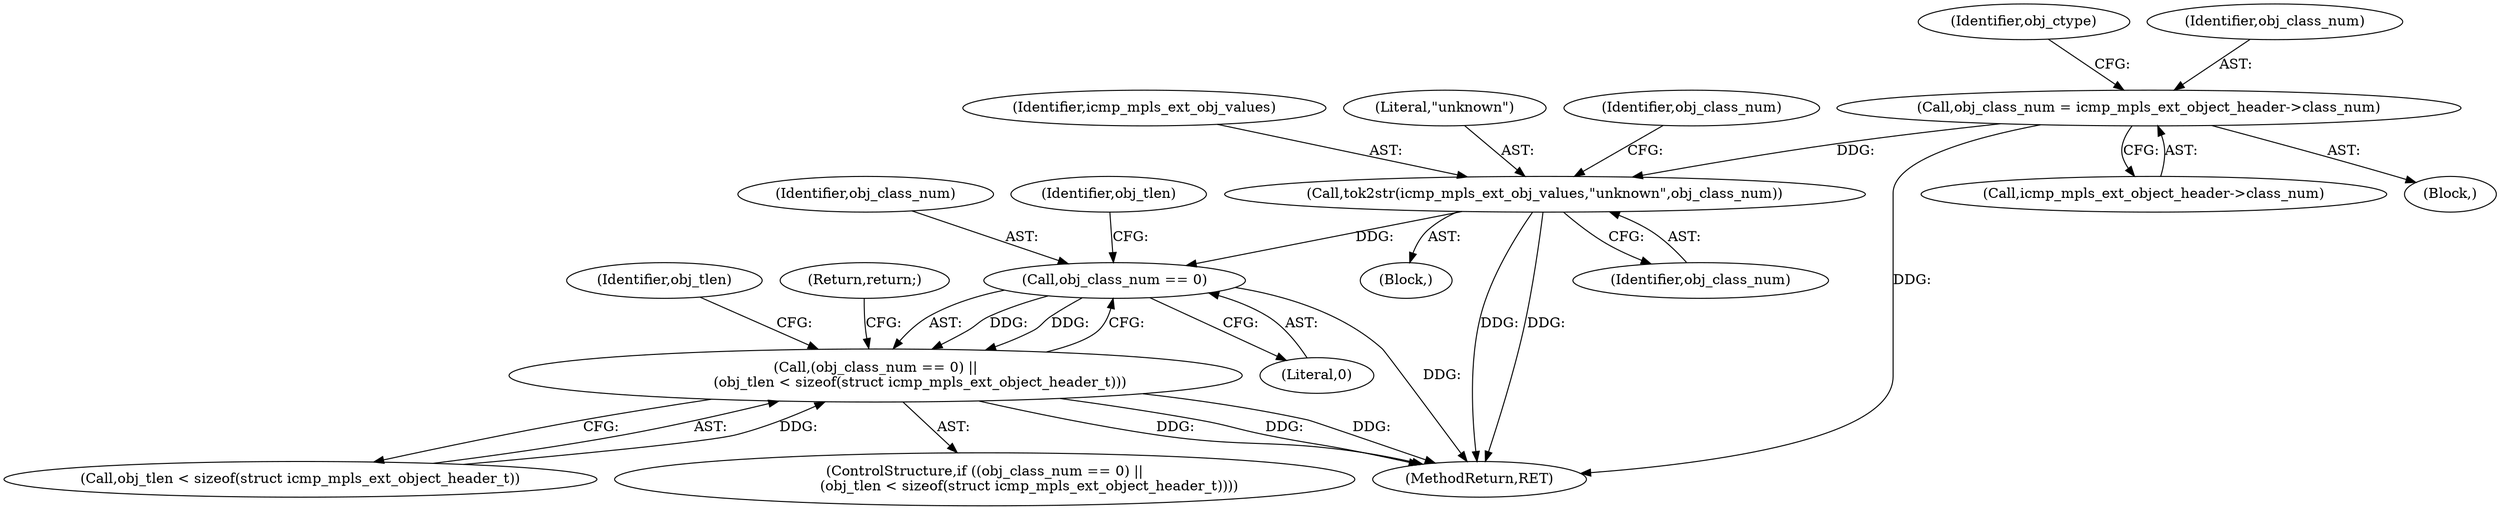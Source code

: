 digraph "0_tcpdump_8509ef02eceb2bbb479cea10fe4a7ec6395f1a8b@pointer" {
"1001144" [label="(Call,obj_class_num = icmp_mpls_ext_object_header->class_num)"];
"1001164" [label="(Call,tok2str(icmp_mpls_ext_obj_values,\"unknown\",obj_class_num))"];
"1001179" [label="(Call,obj_class_num == 0)"];
"1001178" [label="(Call,(obj_class_num == 0) ||\n                    (obj_tlen < sizeof(struct icmp_mpls_ext_object_header_t)))"];
"1001163" [label="(Block,)"];
"1001178" [label="(Call,(obj_class_num == 0) ||\n                    (obj_tlen < sizeof(struct icmp_mpls_ext_object_header_t)))"];
"1001165" [label="(Identifier,icmp_mpls_ext_obj_values)"];
"1001180" [label="(Identifier,obj_class_num)"];
"1001144" [label="(Call,obj_class_num = icmp_mpls_ext_object_header->class_num)"];
"1001181" [label="(Literal,0)"];
"1001182" [label="(Call,obj_tlen < sizeof(struct icmp_mpls_ext_object_header_t))"];
"1001265" [label="(MethodReturn,RET)"];
"1001183" [label="(Identifier,obj_tlen)"];
"1001177" [label="(ControlStructure,if ((obj_class_num == 0) ||\n                    (obj_tlen < sizeof(struct icmp_mpls_ext_object_header_t))))"];
"1001167" [label="(Identifier,obj_class_num)"];
"1001189" [label="(Identifier,obj_tlen)"];
"1001164" [label="(Call,tok2str(icmp_mpls_ext_obj_values,\"unknown\",obj_class_num))"];
"1001150" [label="(Identifier,obj_ctype)"];
"1001187" [label="(Return,return;)"];
"1001179" [label="(Call,obj_class_num == 0)"];
"1001166" [label="(Literal,\"unknown\")"];
"1001169" [label="(Identifier,obj_class_num)"];
"1001145" [label="(Identifier,obj_class_num)"];
"1001146" [label="(Call,icmp_mpls_ext_object_header->class_num)"];
"1001129" [label="(Block,)"];
"1001144" -> "1001129"  [label="AST: "];
"1001144" -> "1001146"  [label="CFG: "];
"1001145" -> "1001144"  [label="AST: "];
"1001146" -> "1001144"  [label="AST: "];
"1001150" -> "1001144"  [label="CFG: "];
"1001144" -> "1001265"  [label="DDG: "];
"1001144" -> "1001164"  [label="DDG: "];
"1001164" -> "1001163"  [label="AST: "];
"1001164" -> "1001167"  [label="CFG: "];
"1001165" -> "1001164"  [label="AST: "];
"1001166" -> "1001164"  [label="AST: "];
"1001167" -> "1001164"  [label="AST: "];
"1001169" -> "1001164"  [label="CFG: "];
"1001164" -> "1001265"  [label="DDG: "];
"1001164" -> "1001265"  [label="DDG: "];
"1001164" -> "1001179"  [label="DDG: "];
"1001179" -> "1001178"  [label="AST: "];
"1001179" -> "1001181"  [label="CFG: "];
"1001180" -> "1001179"  [label="AST: "];
"1001181" -> "1001179"  [label="AST: "];
"1001183" -> "1001179"  [label="CFG: "];
"1001178" -> "1001179"  [label="CFG: "];
"1001179" -> "1001265"  [label="DDG: "];
"1001179" -> "1001178"  [label="DDG: "];
"1001179" -> "1001178"  [label="DDG: "];
"1001178" -> "1001177"  [label="AST: "];
"1001178" -> "1001182"  [label="CFG: "];
"1001182" -> "1001178"  [label="AST: "];
"1001187" -> "1001178"  [label="CFG: "];
"1001189" -> "1001178"  [label="CFG: "];
"1001178" -> "1001265"  [label="DDG: "];
"1001178" -> "1001265"  [label="DDG: "];
"1001178" -> "1001265"  [label="DDG: "];
"1001182" -> "1001178"  [label="DDG: "];
}
